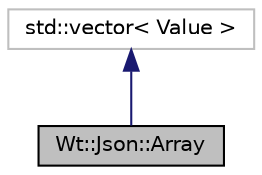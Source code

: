 digraph "Wt::Json::Array"
{
 // LATEX_PDF_SIZE
  edge [fontname="Helvetica",fontsize="10",labelfontname="Helvetica",labelfontsize="10"];
  node [fontname="Helvetica",fontsize="10",shape=record];
  Node1 [label="Wt::Json::Array",height=0.2,width=0.4,color="black", fillcolor="grey75", style="filled", fontcolor="black",tooltip="A JSON array."];
  Node2 -> Node1 [dir="back",color="midnightblue",fontsize="10",style="solid",fontname="Helvetica"];
  Node2 [label="std::vector\< Value \>",height=0.2,width=0.4,color="grey75", fillcolor="white", style="filled",tooltip=" "];
}
